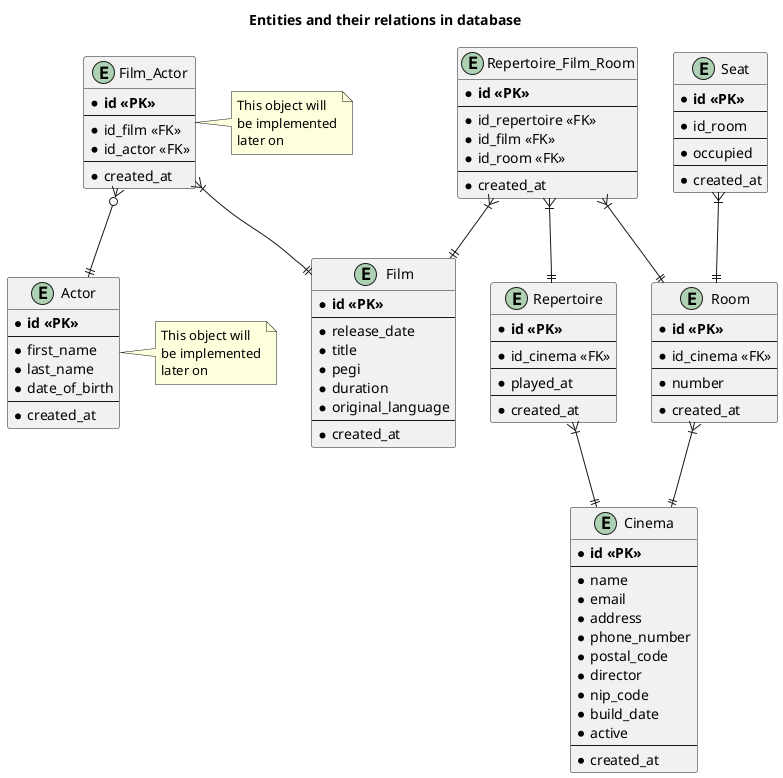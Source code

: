 @startuml
title Entities and their relations in database

entity Cinema {
    * **id <<PK>>**
    --
    * name
    * email
    * address
    * phone_number
    * postal_code
    * director
    * nip_code
    * build_date
    * active
    --
    * created_at
}

entity Repertoire {
    * **id <<PK>>**
    --
    * id_cinema <<FK>>
    --
    * played_at
    --
    * created_at
}

entity Film {
    * **id <<PK>>**
    --
    * release_date
    * title
    * pegi
    * duration
    * original_language
    --
    * created_at
}

entity Repertoire_Film_Room {
    * **id <<PK>>**
    --
    * id_repertoire <<FK>>
    * id_film <<FK>>
    * id_room <<FK>>
    --
    * created_at
}
entity Room {
    * **id <<PK>>**
    --
    * id_cinema <<FK>>
    --
    * number
    --
    * created_at
}
entity Seat {
    * **id <<PK>>**
    --
    * id_room
    --
    * occupied
    --
    * created_at
}

entity Film_Actor {
    * **id <<PK>>**
    --
    * id_film <<FK>>
    * id_actor <<FK>>
    --
    * created_at
}
note right: This object will\nbe implemented\nlater on
entity Actor {
    * **id <<PK>>**
    --
    * first_name
    * last_name
    * date_of_birth
    --
    * created_at
}
note right: This object will\nbe implemented\nlater on
Repertoire      }|--|| Cinema
Repertoire_Film_Room }|--|| Film
Repertoire_Film_Room }|--|| Repertoire
Repertoire_Film_Room }|--|| Room
Seat            }|--|| Room
Film_Actor      }|--|| Film
Film_Actor      }o--|| Actor
Room            }|--|| Cinema
@enduml